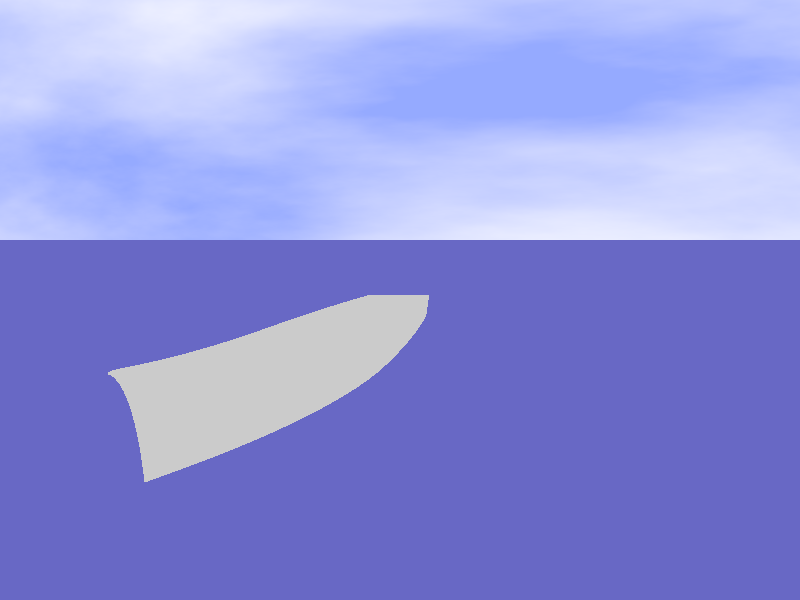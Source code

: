 #include "colors.inc" 
#include "shapes.inc"
#include "woods.inc"
#include "metals.inc"
#include "stones.inc"
#include "textures.inc"

#declare View = 1; // if this is 0, an image for test would be rendered.

#if (View)
camera{
  //location <-10*sin(clock*3),clock*10,-20*cos(clock*3)>
  location <30, 10,-60>
  look_at<0, -6,165>
  //location <-3,-1,-6>  
  //look_at<1.414,3,-1.414>
  angle 50
}

light_source{<-5,20,-20> color 2*White}

sky_sphere{
  pigment{
    wrinkles
    color_map{
      [ 0.3 color rgb<0.3,0.4,1.2>]
      [ 0.9 White ]
    }
    scale <1, 0.2, 0.2>
  }
}

object{ 
  Plane_XZ
    texture{
      pigment{ NavyBlue }
      finish { Metal }
      normal { waves 0.5 frequency 20 scale 10 }
    }
    translate<0,-10,0>
}

#macro Illuminator()
#end

#macro BaseMaterial()
//pigment{checker White*1.2, color rgb<0.2,1,1> scale 0.5}
  pigment {Gray60}
  finish{
    ambient 0.2
    diffuse 0.2
    phong 0.3
    reflection 0.03
  }
#end

#macro SidePanel()
union{
  object{
    bicubic_patch {
       type 1
       flatness 0
       u_steps 4
       v_steps 4
       <0, 0,0>,    <5.0,-1,10>,   <10.5,  -4.6,   30>, <10.5,  -4.6,   76.2>,
       <0,-1,3>,    <5.0,-2,10>,   <10.28, -6.466, 30>, <10.28, -6.466, 76.2>,
       <0,-5,5>,    <1,  -5,10>,   <10.06, -8.333, 30>, <10.06, -8.333, 76.2>,
       <0,-10.2,6>, <1, -10.2,10>, <9.84,  -10.2,  30>, <9.84,  -10.2,  76.2>
       BaseMaterial()
    }
  }
  object{
    bicubic_patch {
       type 1
       flatness 0
       u_steps 4
       v_steps 4
       <10.5,   -4.6,   76.2>, <10.5, -4.6,   100>, <10,-4.6, 130>, <7.8,-4.6,165>,
       <10.28,  -6.466, 76.2>, <10.28,-6.466, 100>, <10,-6.0, 130>, <7.6,-6,165>,
       <10.06,  -8.333, 76.2>, <10.06,-8.333, 100>, <10,-8.8, 130>, <7.2,-8.8,165>,
       <9.84,   -10.2,  76.2>, <9.84, -10.2,  100>, <9, -10.2,130>, <7,-10.2,165>
       BaseMaterial()
     }
  }
}
#end
object{
  SidePanel()
}
object{
  SidePanel()
  scale<-1,1,1>
}

#macro Deck()
  union {
    object {
      bicubic_patch{
        type 1
        flatness 0
        u_steps 4
        v_steps 4
        <0,0,0>, <5.0,-1,10>, <10, -4.6, 30>,  <10.5, -4.6, 76.2>,
        <0,0,0>, <4,-1,10>,   <9,  -4.6, 30>,  <9,    -4.6, 76.2>,
        <0,0,0>, <1,-1,10>,   <1,  -4.6, 30>,  <1,    -4.6, 76.2>,
        <0,0,0>, <0,-1,10>,   <0,  -4.6, 30>,  <0,    -4.6, 76.2>
        BaseMaterial()
      }
    }
    object {
      bicubic_patch {
         type 1
         flatness 0
         u_steps 4
         v_steps 4
         <10.5, -4.6, 76.2>, <10.5, -4.6,   100>, <10,-4.6, 130>, <7.8, -4.6,165>,
         <9,    -4.6, 76.2>, <9,    -4.6,   100>, <9, -4.6, 130>, <6,   -4.6,165>,
         <1,    -4.6, 76.2>, <1,    -4.6,   100>, <1, -4.6, 130>, <1,   -4.6,165>,
         <0,    -4.6, 76.2>, <0,    -4.6,   100>, <0, -4.6, 130>, <0,   -4.6,165>
         BaseMaterial()
       }
    }
    translate<0,-0.1,0>
  }
#end

object{
  Deck()
}
object{
  Deck()
  scale<-1,1,1>
}

#macro Bridge()
  union {

  }
#end

#else
// Testing section
#end
